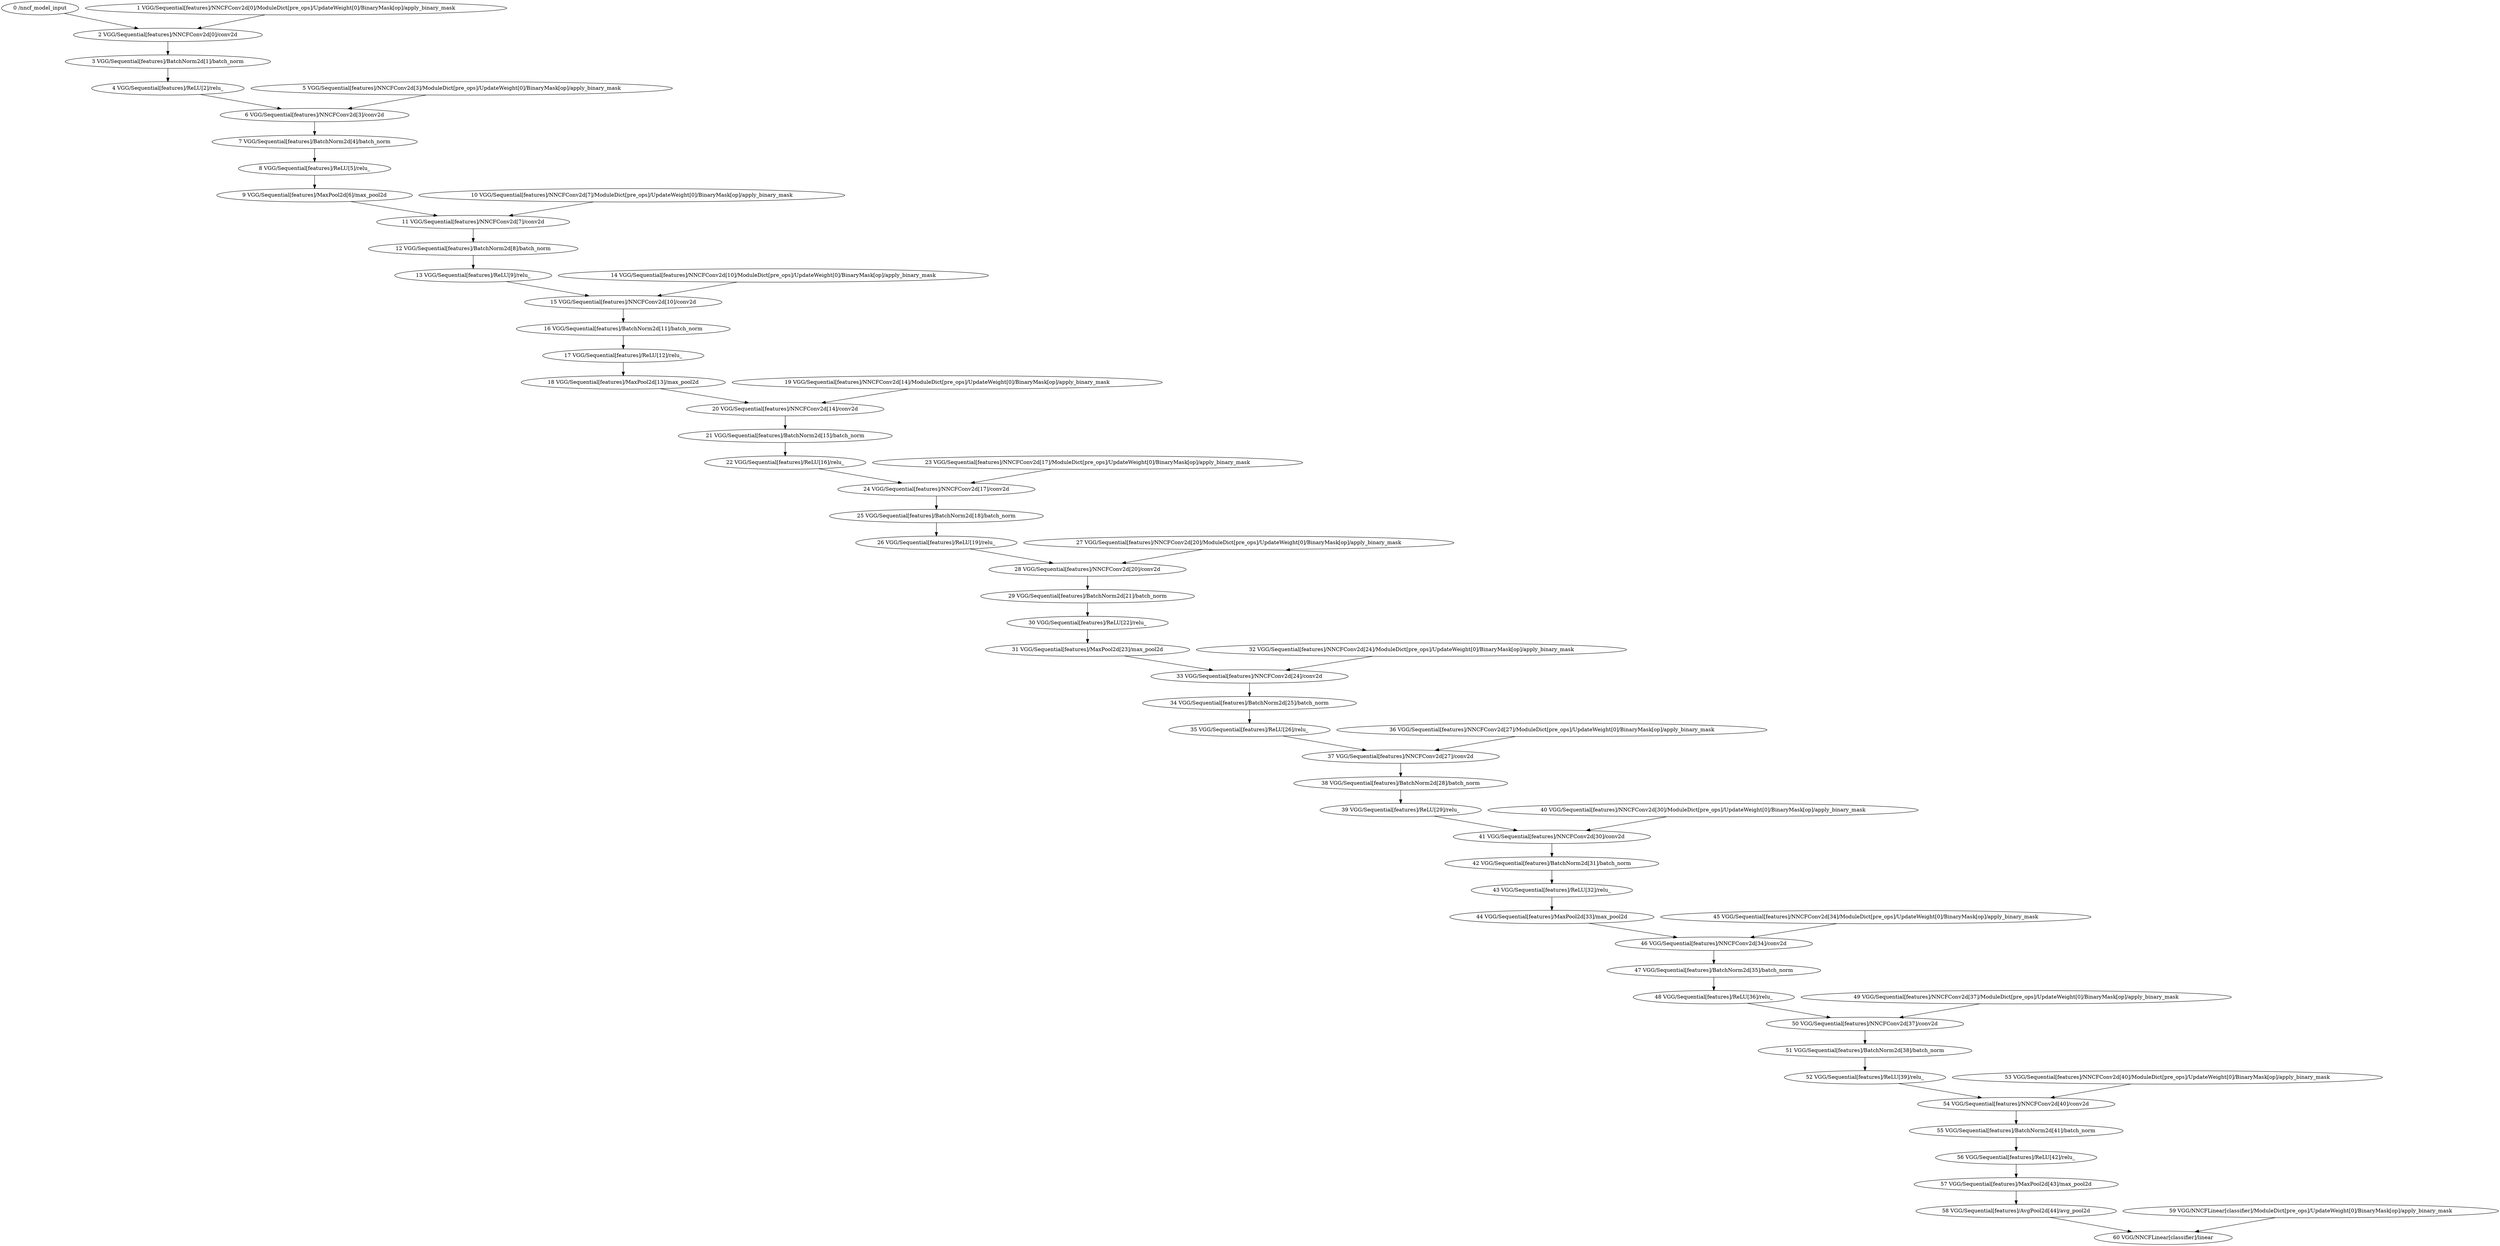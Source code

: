 strict digraph  {
"0 /nncf_model_input" [id=0, scope="", type=nncf_model_input];
"1 VGG/Sequential[features]/NNCFConv2d[0]/ModuleDict[pre_ops]/UpdateWeight[0]/BinaryMask[op]/apply_binary_mask" [id=1, scope="VGG/Sequential[features]/NNCFConv2d[0]/ModuleDict[pre_ops]/UpdateWeight[0]/BinaryMask[op]", type=apply_binary_mask];
"2 VGG/Sequential[features]/NNCFConv2d[0]/conv2d" [id=2, scope="VGG/Sequential[features]/NNCFConv2d[0]", type=conv2d];
"3 VGG/Sequential[features]/BatchNorm2d[1]/batch_norm" [id=3, scope="VGG/Sequential[features]/BatchNorm2d[1]", type=batch_norm];
"4 VGG/Sequential[features]/ReLU[2]/relu_" [id=4, scope="VGG/Sequential[features]/ReLU[2]", type=relu_];
"5 VGG/Sequential[features]/NNCFConv2d[3]/ModuleDict[pre_ops]/UpdateWeight[0]/BinaryMask[op]/apply_binary_mask" [id=5, scope="VGG/Sequential[features]/NNCFConv2d[3]/ModuleDict[pre_ops]/UpdateWeight[0]/BinaryMask[op]", type=apply_binary_mask];
"6 VGG/Sequential[features]/NNCFConv2d[3]/conv2d" [id=6, scope="VGG/Sequential[features]/NNCFConv2d[3]", type=conv2d];
"7 VGG/Sequential[features]/BatchNorm2d[4]/batch_norm" [id=7, scope="VGG/Sequential[features]/BatchNorm2d[4]", type=batch_norm];
"8 VGG/Sequential[features]/ReLU[5]/relu_" [id=8, scope="VGG/Sequential[features]/ReLU[5]", type=relu_];
"9 VGG/Sequential[features]/MaxPool2d[6]/max_pool2d" [id=9, scope="VGG/Sequential[features]/MaxPool2d[6]", type=max_pool2d];
"10 VGG/Sequential[features]/NNCFConv2d[7]/ModuleDict[pre_ops]/UpdateWeight[0]/BinaryMask[op]/apply_binary_mask" [id=10, scope="VGG/Sequential[features]/NNCFConv2d[7]/ModuleDict[pre_ops]/UpdateWeight[0]/BinaryMask[op]", type=apply_binary_mask];
"11 VGG/Sequential[features]/NNCFConv2d[7]/conv2d" [id=11, scope="VGG/Sequential[features]/NNCFConv2d[7]", type=conv2d];
"12 VGG/Sequential[features]/BatchNorm2d[8]/batch_norm" [id=12, scope="VGG/Sequential[features]/BatchNorm2d[8]", type=batch_norm];
"13 VGG/Sequential[features]/ReLU[9]/relu_" [id=13, scope="VGG/Sequential[features]/ReLU[9]", type=relu_];
"14 VGG/Sequential[features]/NNCFConv2d[10]/ModuleDict[pre_ops]/UpdateWeight[0]/BinaryMask[op]/apply_binary_mask" [id=14, scope="VGG/Sequential[features]/NNCFConv2d[10]/ModuleDict[pre_ops]/UpdateWeight[0]/BinaryMask[op]", type=apply_binary_mask];
"15 VGG/Sequential[features]/NNCFConv2d[10]/conv2d" [id=15, scope="VGG/Sequential[features]/NNCFConv2d[10]", type=conv2d];
"16 VGG/Sequential[features]/BatchNorm2d[11]/batch_norm" [id=16, scope="VGG/Sequential[features]/BatchNorm2d[11]", type=batch_norm];
"17 VGG/Sequential[features]/ReLU[12]/relu_" [id=17, scope="VGG/Sequential[features]/ReLU[12]", type=relu_];
"18 VGG/Sequential[features]/MaxPool2d[13]/max_pool2d" [id=18, scope="VGG/Sequential[features]/MaxPool2d[13]", type=max_pool2d];
"19 VGG/Sequential[features]/NNCFConv2d[14]/ModuleDict[pre_ops]/UpdateWeight[0]/BinaryMask[op]/apply_binary_mask" [id=19, scope="VGG/Sequential[features]/NNCFConv2d[14]/ModuleDict[pre_ops]/UpdateWeight[0]/BinaryMask[op]", type=apply_binary_mask];
"20 VGG/Sequential[features]/NNCFConv2d[14]/conv2d" [id=20, scope="VGG/Sequential[features]/NNCFConv2d[14]", type=conv2d];
"21 VGG/Sequential[features]/BatchNorm2d[15]/batch_norm" [id=21, scope="VGG/Sequential[features]/BatchNorm2d[15]", type=batch_norm];
"22 VGG/Sequential[features]/ReLU[16]/relu_" [id=22, scope="VGG/Sequential[features]/ReLU[16]", type=relu_];
"23 VGG/Sequential[features]/NNCFConv2d[17]/ModuleDict[pre_ops]/UpdateWeight[0]/BinaryMask[op]/apply_binary_mask" [id=23, scope="VGG/Sequential[features]/NNCFConv2d[17]/ModuleDict[pre_ops]/UpdateWeight[0]/BinaryMask[op]", type=apply_binary_mask];
"24 VGG/Sequential[features]/NNCFConv2d[17]/conv2d" [id=24, scope="VGG/Sequential[features]/NNCFConv2d[17]", type=conv2d];
"25 VGG/Sequential[features]/BatchNorm2d[18]/batch_norm" [id=25, scope="VGG/Sequential[features]/BatchNorm2d[18]", type=batch_norm];
"26 VGG/Sequential[features]/ReLU[19]/relu_" [id=26, scope="VGG/Sequential[features]/ReLU[19]", type=relu_];
"27 VGG/Sequential[features]/NNCFConv2d[20]/ModuleDict[pre_ops]/UpdateWeight[0]/BinaryMask[op]/apply_binary_mask" [id=27, scope="VGG/Sequential[features]/NNCFConv2d[20]/ModuleDict[pre_ops]/UpdateWeight[0]/BinaryMask[op]", type=apply_binary_mask];
"28 VGG/Sequential[features]/NNCFConv2d[20]/conv2d" [id=28, scope="VGG/Sequential[features]/NNCFConv2d[20]", type=conv2d];
"29 VGG/Sequential[features]/BatchNorm2d[21]/batch_norm" [id=29, scope="VGG/Sequential[features]/BatchNorm2d[21]", type=batch_norm];
"30 VGG/Sequential[features]/ReLU[22]/relu_" [id=30, scope="VGG/Sequential[features]/ReLU[22]", type=relu_];
"31 VGG/Sequential[features]/MaxPool2d[23]/max_pool2d" [id=31, scope="VGG/Sequential[features]/MaxPool2d[23]", type=max_pool2d];
"32 VGG/Sequential[features]/NNCFConv2d[24]/ModuleDict[pre_ops]/UpdateWeight[0]/BinaryMask[op]/apply_binary_mask" [id=32, scope="VGG/Sequential[features]/NNCFConv2d[24]/ModuleDict[pre_ops]/UpdateWeight[0]/BinaryMask[op]", type=apply_binary_mask];
"33 VGG/Sequential[features]/NNCFConv2d[24]/conv2d" [id=33, scope="VGG/Sequential[features]/NNCFConv2d[24]", type=conv2d];
"34 VGG/Sequential[features]/BatchNorm2d[25]/batch_norm" [id=34, scope="VGG/Sequential[features]/BatchNorm2d[25]", type=batch_norm];
"35 VGG/Sequential[features]/ReLU[26]/relu_" [id=35, scope="VGG/Sequential[features]/ReLU[26]", type=relu_];
"36 VGG/Sequential[features]/NNCFConv2d[27]/ModuleDict[pre_ops]/UpdateWeight[0]/BinaryMask[op]/apply_binary_mask" [id=36, scope="VGG/Sequential[features]/NNCFConv2d[27]/ModuleDict[pre_ops]/UpdateWeight[0]/BinaryMask[op]", type=apply_binary_mask];
"37 VGG/Sequential[features]/NNCFConv2d[27]/conv2d" [id=37, scope="VGG/Sequential[features]/NNCFConv2d[27]", type=conv2d];
"38 VGG/Sequential[features]/BatchNorm2d[28]/batch_norm" [id=38, scope="VGG/Sequential[features]/BatchNorm2d[28]", type=batch_norm];
"39 VGG/Sequential[features]/ReLU[29]/relu_" [id=39, scope="VGG/Sequential[features]/ReLU[29]", type=relu_];
"40 VGG/Sequential[features]/NNCFConv2d[30]/ModuleDict[pre_ops]/UpdateWeight[0]/BinaryMask[op]/apply_binary_mask" [id=40, scope="VGG/Sequential[features]/NNCFConv2d[30]/ModuleDict[pre_ops]/UpdateWeight[0]/BinaryMask[op]", type=apply_binary_mask];
"41 VGG/Sequential[features]/NNCFConv2d[30]/conv2d" [id=41, scope="VGG/Sequential[features]/NNCFConv2d[30]", type=conv2d];
"42 VGG/Sequential[features]/BatchNorm2d[31]/batch_norm" [id=42, scope="VGG/Sequential[features]/BatchNorm2d[31]", type=batch_norm];
"43 VGG/Sequential[features]/ReLU[32]/relu_" [id=43, scope="VGG/Sequential[features]/ReLU[32]", type=relu_];
"44 VGG/Sequential[features]/MaxPool2d[33]/max_pool2d" [id=44, scope="VGG/Sequential[features]/MaxPool2d[33]", type=max_pool2d];
"45 VGG/Sequential[features]/NNCFConv2d[34]/ModuleDict[pre_ops]/UpdateWeight[0]/BinaryMask[op]/apply_binary_mask" [id=45, scope="VGG/Sequential[features]/NNCFConv2d[34]/ModuleDict[pre_ops]/UpdateWeight[0]/BinaryMask[op]", type=apply_binary_mask];
"46 VGG/Sequential[features]/NNCFConv2d[34]/conv2d" [id=46, scope="VGG/Sequential[features]/NNCFConv2d[34]", type=conv2d];
"47 VGG/Sequential[features]/BatchNorm2d[35]/batch_norm" [id=47, scope="VGG/Sequential[features]/BatchNorm2d[35]", type=batch_norm];
"48 VGG/Sequential[features]/ReLU[36]/relu_" [id=48, scope="VGG/Sequential[features]/ReLU[36]", type=relu_];
"49 VGG/Sequential[features]/NNCFConv2d[37]/ModuleDict[pre_ops]/UpdateWeight[0]/BinaryMask[op]/apply_binary_mask" [id=49, scope="VGG/Sequential[features]/NNCFConv2d[37]/ModuleDict[pre_ops]/UpdateWeight[0]/BinaryMask[op]", type=apply_binary_mask];
"50 VGG/Sequential[features]/NNCFConv2d[37]/conv2d" [id=50, scope="VGG/Sequential[features]/NNCFConv2d[37]", type=conv2d];
"51 VGG/Sequential[features]/BatchNorm2d[38]/batch_norm" [id=51, scope="VGG/Sequential[features]/BatchNorm2d[38]", type=batch_norm];
"52 VGG/Sequential[features]/ReLU[39]/relu_" [id=52, scope="VGG/Sequential[features]/ReLU[39]", type=relu_];
"53 VGG/Sequential[features]/NNCFConv2d[40]/ModuleDict[pre_ops]/UpdateWeight[0]/BinaryMask[op]/apply_binary_mask" [id=53, scope="VGG/Sequential[features]/NNCFConv2d[40]/ModuleDict[pre_ops]/UpdateWeight[0]/BinaryMask[op]", type=apply_binary_mask];
"54 VGG/Sequential[features]/NNCFConv2d[40]/conv2d" [id=54, scope="VGG/Sequential[features]/NNCFConv2d[40]", type=conv2d];
"55 VGG/Sequential[features]/BatchNorm2d[41]/batch_norm" [id=55, scope="VGG/Sequential[features]/BatchNorm2d[41]", type=batch_norm];
"56 VGG/Sequential[features]/ReLU[42]/relu_" [id=56, scope="VGG/Sequential[features]/ReLU[42]", type=relu_];
"57 VGG/Sequential[features]/MaxPool2d[43]/max_pool2d" [id=57, scope="VGG/Sequential[features]/MaxPool2d[43]", type=max_pool2d];
"58 VGG/Sequential[features]/AvgPool2d[44]/avg_pool2d" [id=58, scope="VGG/Sequential[features]/AvgPool2d[44]", type=avg_pool2d];
"59 VGG/NNCFLinear[classifier]/ModuleDict[pre_ops]/UpdateWeight[0]/BinaryMask[op]/apply_binary_mask" [id=59, scope="VGG/NNCFLinear[classifier]/ModuleDict[pre_ops]/UpdateWeight[0]/BinaryMask[op]", type=apply_binary_mask];
"60 VGG/NNCFLinear[classifier]/linear" [id=60, scope="VGG/NNCFLinear[classifier]", type=linear];
"0 /nncf_model_input" -> "2 VGG/Sequential[features]/NNCFConv2d[0]/conv2d";
"1 VGG/Sequential[features]/NNCFConv2d[0]/ModuleDict[pre_ops]/UpdateWeight[0]/BinaryMask[op]/apply_binary_mask" -> "2 VGG/Sequential[features]/NNCFConv2d[0]/conv2d";
"2 VGG/Sequential[features]/NNCFConv2d[0]/conv2d" -> "3 VGG/Sequential[features]/BatchNorm2d[1]/batch_norm";
"3 VGG/Sequential[features]/BatchNorm2d[1]/batch_norm" -> "4 VGG/Sequential[features]/ReLU[2]/relu_";
"4 VGG/Sequential[features]/ReLU[2]/relu_" -> "6 VGG/Sequential[features]/NNCFConv2d[3]/conv2d";
"5 VGG/Sequential[features]/NNCFConv2d[3]/ModuleDict[pre_ops]/UpdateWeight[0]/BinaryMask[op]/apply_binary_mask" -> "6 VGG/Sequential[features]/NNCFConv2d[3]/conv2d";
"6 VGG/Sequential[features]/NNCFConv2d[3]/conv2d" -> "7 VGG/Sequential[features]/BatchNorm2d[4]/batch_norm";
"7 VGG/Sequential[features]/BatchNorm2d[4]/batch_norm" -> "8 VGG/Sequential[features]/ReLU[5]/relu_";
"8 VGG/Sequential[features]/ReLU[5]/relu_" -> "9 VGG/Sequential[features]/MaxPool2d[6]/max_pool2d";
"9 VGG/Sequential[features]/MaxPool2d[6]/max_pool2d" -> "11 VGG/Sequential[features]/NNCFConv2d[7]/conv2d";
"10 VGG/Sequential[features]/NNCFConv2d[7]/ModuleDict[pre_ops]/UpdateWeight[0]/BinaryMask[op]/apply_binary_mask" -> "11 VGG/Sequential[features]/NNCFConv2d[7]/conv2d";
"11 VGG/Sequential[features]/NNCFConv2d[7]/conv2d" -> "12 VGG/Sequential[features]/BatchNorm2d[8]/batch_norm";
"12 VGG/Sequential[features]/BatchNorm2d[8]/batch_norm" -> "13 VGG/Sequential[features]/ReLU[9]/relu_";
"13 VGG/Sequential[features]/ReLU[9]/relu_" -> "15 VGG/Sequential[features]/NNCFConv2d[10]/conv2d";
"14 VGG/Sequential[features]/NNCFConv2d[10]/ModuleDict[pre_ops]/UpdateWeight[0]/BinaryMask[op]/apply_binary_mask" -> "15 VGG/Sequential[features]/NNCFConv2d[10]/conv2d";
"15 VGG/Sequential[features]/NNCFConv2d[10]/conv2d" -> "16 VGG/Sequential[features]/BatchNorm2d[11]/batch_norm";
"16 VGG/Sequential[features]/BatchNorm2d[11]/batch_norm" -> "17 VGG/Sequential[features]/ReLU[12]/relu_";
"17 VGG/Sequential[features]/ReLU[12]/relu_" -> "18 VGG/Sequential[features]/MaxPool2d[13]/max_pool2d";
"18 VGG/Sequential[features]/MaxPool2d[13]/max_pool2d" -> "20 VGG/Sequential[features]/NNCFConv2d[14]/conv2d";
"19 VGG/Sequential[features]/NNCFConv2d[14]/ModuleDict[pre_ops]/UpdateWeight[0]/BinaryMask[op]/apply_binary_mask" -> "20 VGG/Sequential[features]/NNCFConv2d[14]/conv2d";
"20 VGG/Sequential[features]/NNCFConv2d[14]/conv2d" -> "21 VGG/Sequential[features]/BatchNorm2d[15]/batch_norm";
"21 VGG/Sequential[features]/BatchNorm2d[15]/batch_norm" -> "22 VGG/Sequential[features]/ReLU[16]/relu_";
"22 VGG/Sequential[features]/ReLU[16]/relu_" -> "24 VGG/Sequential[features]/NNCFConv2d[17]/conv2d";
"23 VGG/Sequential[features]/NNCFConv2d[17]/ModuleDict[pre_ops]/UpdateWeight[0]/BinaryMask[op]/apply_binary_mask" -> "24 VGG/Sequential[features]/NNCFConv2d[17]/conv2d";
"24 VGG/Sequential[features]/NNCFConv2d[17]/conv2d" -> "25 VGG/Sequential[features]/BatchNorm2d[18]/batch_norm";
"25 VGG/Sequential[features]/BatchNorm2d[18]/batch_norm" -> "26 VGG/Sequential[features]/ReLU[19]/relu_";
"26 VGG/Sequential[features]/ReLU[19]/relu_" -> "28 VGG/Sequential[features]/NNCFConv2d[20]/conv2d";
"27 VGG/Sequential[features]/NNCFConv2d[20]/ModuleDict[pre_ops]/UpdateWeight[0]/BinaryMask[op]/apply_binary_mask" -> "28 VGG/Sequential[features]/NNCFConv2d[20]/conv2d";
"28 VGG/Sequential[features]/NNCFConv2d[20]/conv2d" -> "29 VGG/Sequential[features]/BatchNorm2d[21]/batch_norm";
"29 VGG/Sequential[features]/BatchNorm2d[21]/batch_norm" -> "30 VGG/Sequential[features]/ReLU[22]/relu_";
"30 VGG/Sequential[features]/ReLU[22]/relu_" -> "31 VGG/Sequential[features]/MaxPool2d[23]/max_pool2d";
"31 VGG/Sequential[features]/MaxPool2d[23]/max_pool2d" -> "33 VGG/Sequential[features]/NNCFConv2d[24]/conv2d";
"32 VGG/Sequential[features]/NNCFConv2d[24]/ModuleDict[pre_ops]/UpdateWeight[0]/BinaryMask[op]/apply_binary_mask" -> "33 VGG/Sequential[features]/NNCFConv2d[24]/conv2d";
"33 VGG/Sequential[features]/NNCFConv2d[24]/conv2d" -> "34 VGG/Sequential[features]/BatchNorm2d[25]/batch_norm";
"34 VGG/Sequential[features]/BatchNorm2d[25]/batch_norm" -> "35 VGG/Sequential[features]/ReLU[26]/relu_";
"35 VGG/Sequential[features]/ReLU[26]/relu_" -> "37 VGG/Sequential[features]/NNCFConv2d[27]/conv2d";
"36 VGG/Sequential[features]/NNCFConv2d[27]/ModuleDict[pre_ops]/UpdateWeight[0]/BinaryMask[op]/apply_binary_mask" -> "37 VGG/Sequential[features]/NNCFConv2d[27]/conv2d";
"37 VGG/Sequential[features]/NNCFConv2d[27]/conv2d" -> "38 VGG/Sequential[features]/BatchNorm2d[28]/batch_norm";
"38 VGG/Sequential[features]/BatchNorm2d[28]/batch_norm" -> "39 VGG/Sequential[features]/ReLU[29]/relu_";
"39 VGG/Sequential[features]/ReLU[29]/relu_" -> "41 VGG/Sequential[features]/NNCFConv2d[30]/conv2d";
"40 VGG/Sequential[features]/NNCFConv2d[30]/ModuleDict[pre_ops]/UpdateWeight[0]/BinaryMask[op]/apply_binary_mask" -> "41 VGG/Sequential[features]/NNCFConv2d[30]/conv2d";
"41 VGG/Sequential[features]/NNCFConv2d[30]/conv2d" -> "42 VGG/Sequential[features]/BatchNorm2d[31]/batch_norm";
"42 VGG/Sequential[features]/BatchNorm2d[31]/batch_norm" -> "43 VGG/Sequential[features]/ReLU[32]/relu_";
"43 VGG/Sequential[features]/ReLU[32]/relu_" -> "44 VGG/Sequential[features]/MaxPool2d[33]/max_pool2d";
"44 VGG/Sequential[features]/MaxPool2d[33]/max_pool2d" -> "46 VGG/Sequential[features]/NNCFConv2d[34]/conv2d";
"45 VGG/Sequential[features]/NNCFConv2d[34]/ModuleDict[pre_ops]/UpdateWeight[0]/BinaryMask[op]/apply_binary_mask" -> "46 VGG/Sequential[features]/NNCFConv2d[34]/conv2d";
"46 VGG/Sequential[features]/NNCFConv2d[34]/conv2d" -> "47 VGG/Sequential[features]/BatchNorm2d[35]/batch_norm";
"47 VGG/Sequential[features]/BatchNorm2d[35]/batch_norm" -> "48 VGG/Sequential[features]/ReLU[36]/relu_";
"48 VGG/Sequential[features]/ReLU[36]/relu_" -> "50 VGG/Sequential[features]/NNCFConv2d[37]/conv2d";
"49 VGG/Sequential[features]/NNCFConv2d[37]/ModuleDict[pre_ops]/UpdateWeight[0]/BinaryMask[op]/apply_binary_mask" -> "50 VGG/Sequential[features]/NNCFConv2d[37]/conv2d";
"50 VGG/Sequential[features]/NNCFConv2d[37]/conv2d" -> "51 VGG/Sequential[features]/BatchNorm2d[38]/batch_norm";
"51 VGG/Sequential[features]/BatchNorm2d[38]/batch_norm" -> "52 VGG/Sequential[features]/ReLU[39]/relu_";
"52 VGG/Sequential[features]/ReLU[39]/relu_" -> "54 VGG/Sequential[features]/NNCFConv2d[40]/conv2d";
"53 VGG/Sequential[features]/NNCFConv2d[40]/ModuleDict[pre_ops]/UpdateWeight[0]/BinaryMask[op]/apply_binary_mask" -> "54 VGG/Sequential[features]/NNCFConv2d[40]/conv2d";
"54 VGG/Sequential[features]/NNCFConv2d[40]/conv2d" -> "55 VGG/Sequential[features]/BatchNorm2d[41]/batch_norm";
"55 VGG/Sequential[features]/BatchNorm2d[41]/batch_norm" -> "56 VGG/Sequential[features]/ReLU[42]/relu_";
"56 VGG/Sequential[features]/ReLU[42]/relu_" -> "57 VGG/Sequential[features]/MaxPool2d[43]/max_pool2d";
"57 VGG/Sequential[features]/MaxPool2d[43]/max_pool2d" -> "58 VGG/Sequential[features]/AvgPool2d[44]/avg_pool2d";
"58 VGG/Sequential[features]/AvgPool2d[44]/avg_pool2d" -> "60 VGG/NNCFLinear[classifier]/linear";
"59 VGG/NNCFLinear[classifier]/ModuleDict[pre_ops]/UpdateWeight[0]/BinaryMask[op]/apply_binary_mask" -> "60 VGG/NNCFLinear[classifier]/linear";
}
